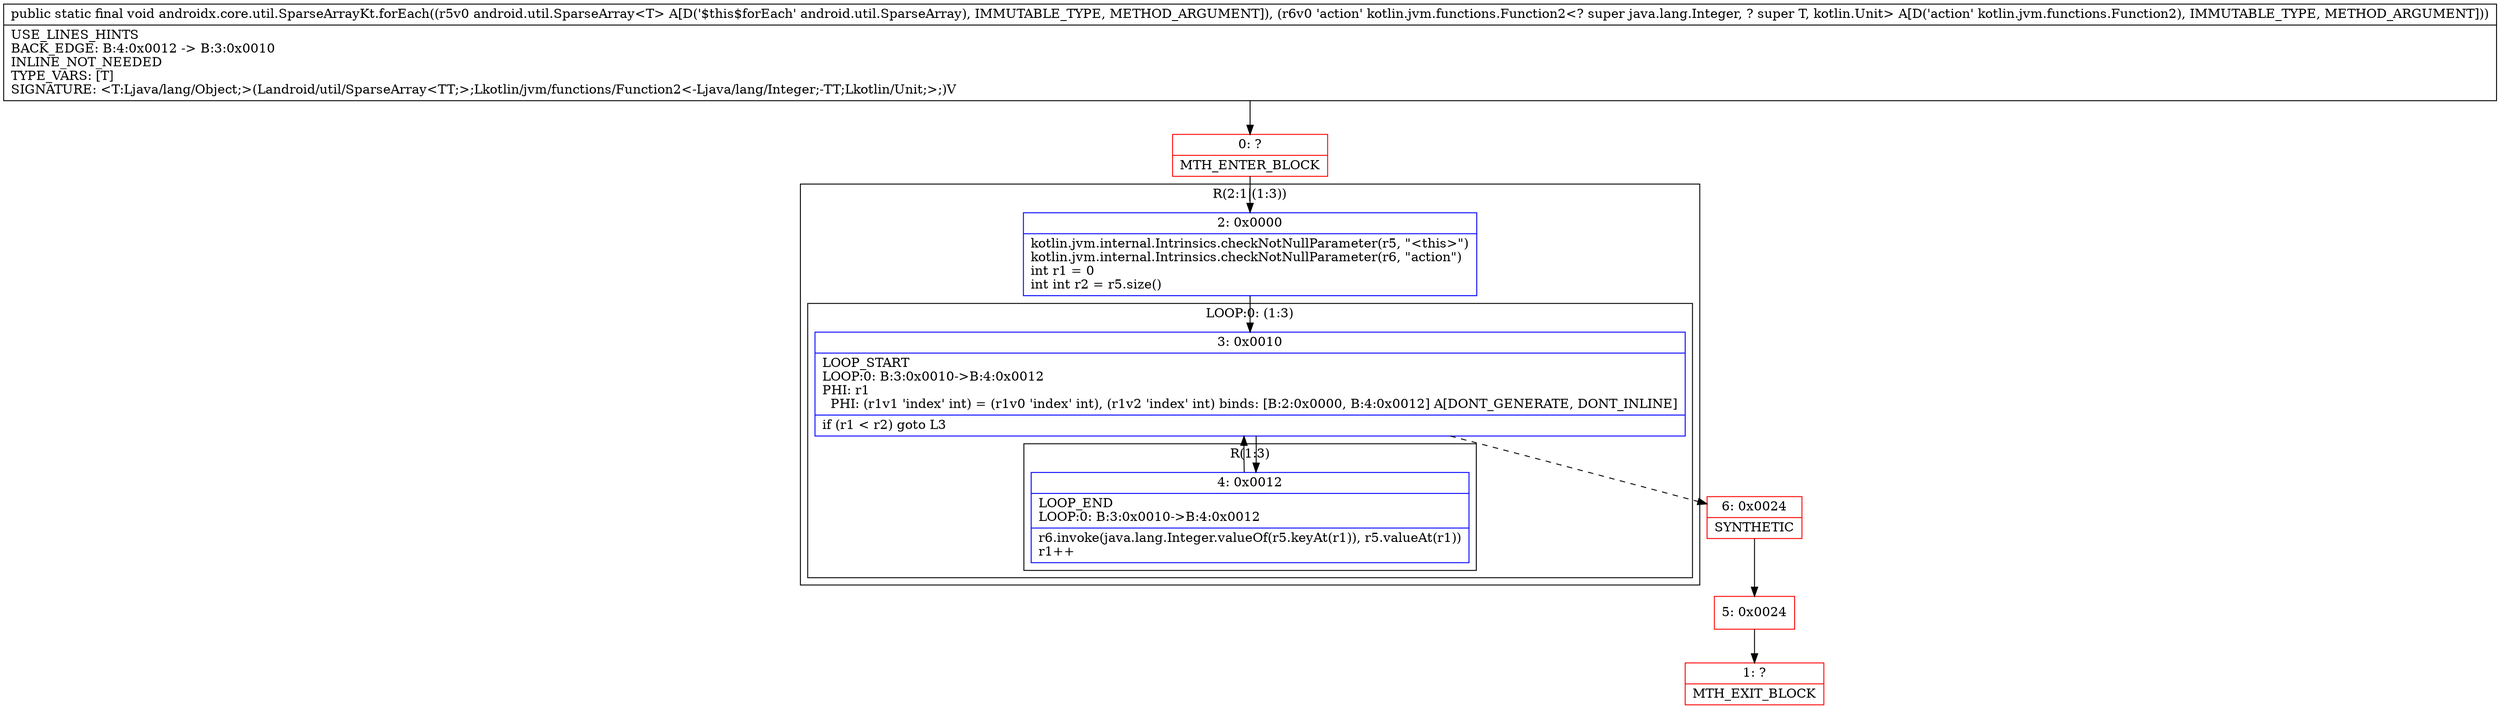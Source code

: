 digraph "CFG forandroidx.core.util.SparseArrayKt.forEach(Landroid\/util\/SparseArray;Lkotlin\/jvm\/functions\/Function2;)V" {
subgraph cluster_Region_1847936970 {
label = "R(2:1|(1:3))";
node [shape=record,color=blue];
Node_2 [shape=record,label="{2\:\ 0x0000|kotlin.jvm.internal.Intrinsics.checkNotNullParameter(r5, \"\<this\>\")\lkotlin.jvm.internal.Intrinsics.checkNotNullParameter(r6, \"action\")\lint r1 = 0\lint int r2 = r5.size()\l}"];
subgraph cluster_LoopRegion_1845968427 {
label = "LOOP:0: (1:3)";
node [shape=record,color=blue];
Node_3 [shape=record,label="{3\:\ 0x0010|LOOP_START\lLOOP:0: B:3:0x0010\-\>B:4:0x0012\lPHI: r1 \l  PHI: (r1v1 'index' int) = (r1v0 'index' int), (r1v2 'index' int) binds: [B:2:0x0000, B:4:0x0012] A[DONT_GENERATE, DONT_INLINE]\l|if (r1 \< r2) goto L3\l}"];
subgraph cluster_Region_1524124946 {
label = "R(1:3)";
node [shape=record,color=blue];
Node_4 [shape=record,label="{4\:\ 0x0012|LOOP_END\lLOOP:0: B:3:0x0010\-\>B:4:0x0012\l|r6.invoke(java.lang.Integer.valueOf(r5.keyAt(r1)), r5.valueAt(r1))\lr1++\l}"];
}
}
}
Node_0 [shape=record,color=red,label="{0\:\ ?|MTH_ENTER_BLOCK\l}"];
Node_6 [shape=record,color=red,label="{6\:\ 0x0024|SYNTHETIC\l}"];
Node_5 [shape=record,color=red,label="{5\:\ 0x0024}"];
Node_1 [shape=record,color=red,label="{1\:\ ?|MTH_EXIT_BLOCK\l}"];
MethodNode[shape=record,label="{public static final void androidx.core.util.SparseArrayKt.forEach((r5v0 android.util.SparseArray\<T\> A[D('$this$forEach' android.util.SparseArray), IMMUTABLE_TYPE, METHOD_ARGUMENT]), (r6v0 'action' kotlin.jvm.functions.Function2\<? super java.lang.Integer, ? super T, kotlin.Unit\> A[D('action' kotlin.jvm.functions.Function2), IMMUTABLE_TYPE, METHOD_ARGUMENT]))  | USE_LINES_HINTS\lBACK_EDGE: B:4:0x0012 \-\> B:3:0x0010\lINLINE_NOT_NEEDED\lTYPE_VARS: [T]\lSIGNATURE: \<T:Ljava\/lang\/Object;\>(Landroid\/util\/SparseArray\<TT;\>;Lkotlin\/jvm\/functions\/Function2\<\-Ljava\/lang\/Integer;\-TT;Lkotlin\/Unit;\>;)V\l}"];
MethodNode -> Node_0;Node_2 -> Node_3;
Node_3 -> Node_4;
Node_3 -> Node_6[style=dashed];
Node_4 -> Node_3;
Node_0 -> Node_2;
Node_6 -> Node_5;
Node_5 -> Node_1;
}

